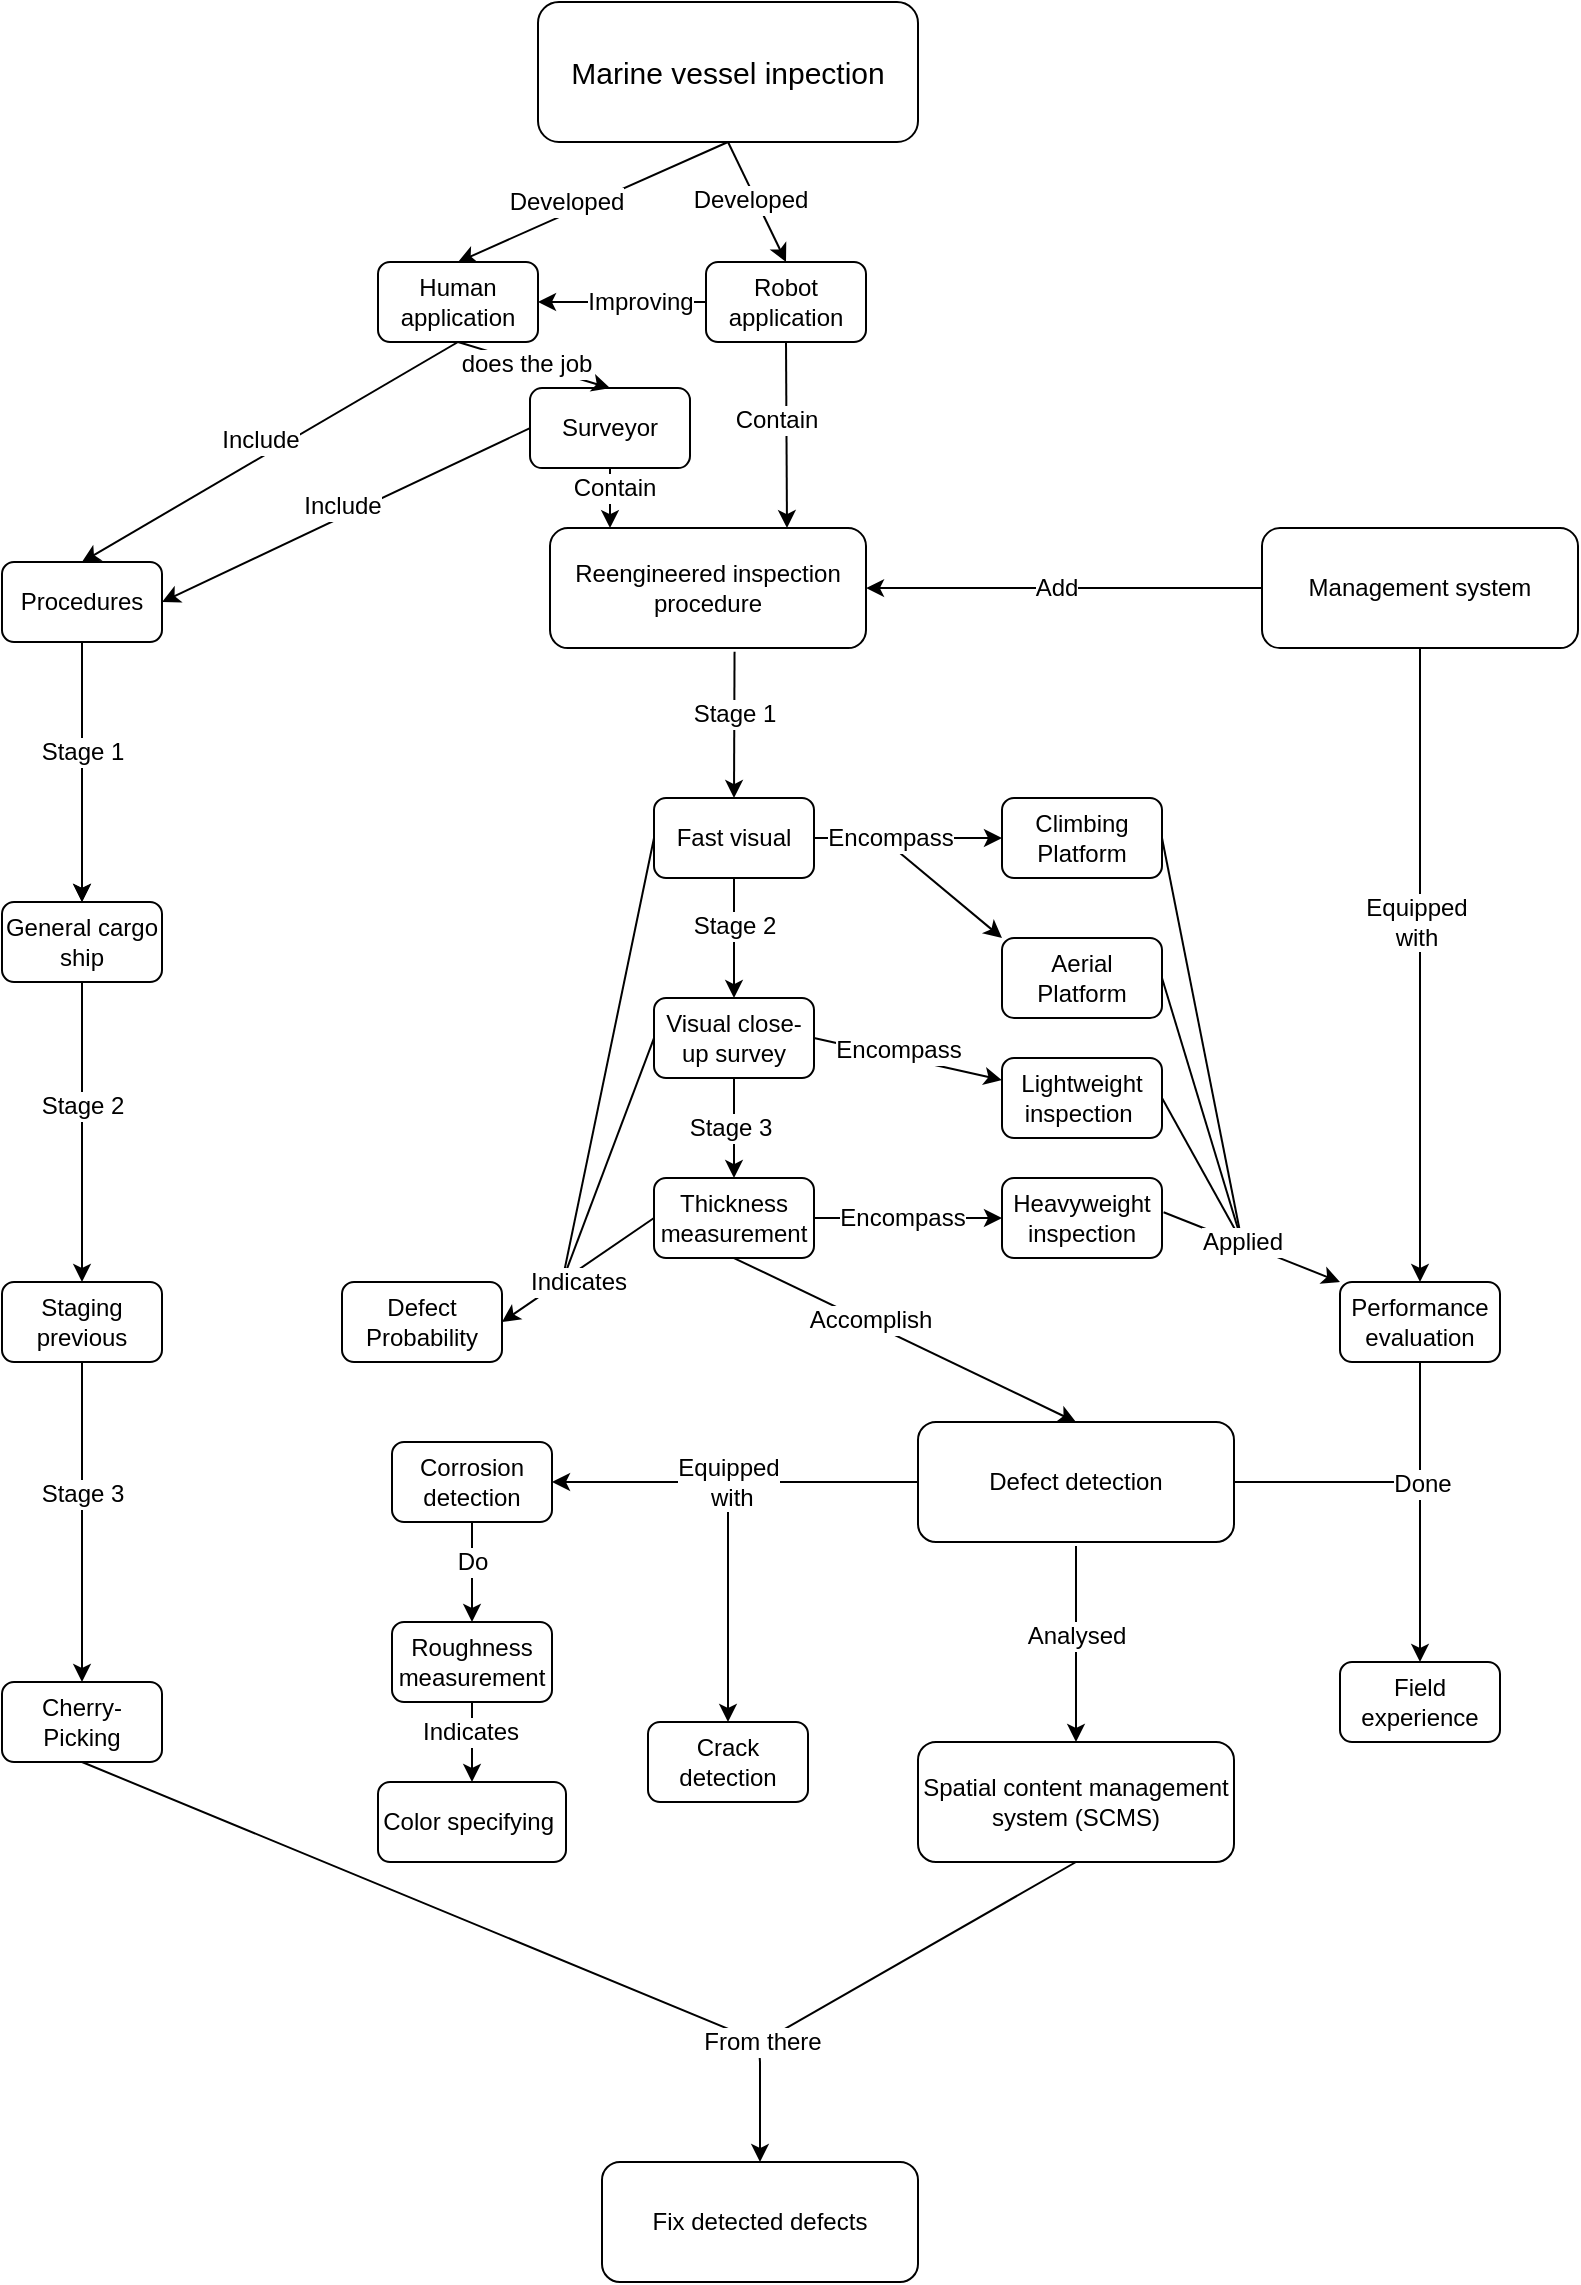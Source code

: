 <mxfile version="12.9.4" type="device"><diagram id="qRIM2zKwGqz1v9ZMlYBq" name="Page-1"><mxGraphModel dx="1178" dy="618" grid="1" gridSize="10" guides="1" tooltips="1" connect="1" arrows="1" fold="1" page="1" pageScale="1" pageWidth="827" pageHeight="1169" math="0" shadow="0"><root><mxCell id="0"/><mxCell id="1" parent="0"/><mxCell id="XjPAc7QNafEsfGHRPOn9-3" value="&lt;font style=&quot;font-size: 15px&quot;&gt;Marine vessel inpection&lt;/font&gt;" style="rounded=1;whiteSpace=wrap;html=1;" parent="1" vertex="1"><mxGeometry x="288" y="20" width="190" height="70" as="geometry"/></mxCell><mxCell id="XjPAc7QNafEsfGHRPOn9-4" value="Human application" style="rounded=1;whiteSpace=wrap;html=1;" parent="1" vertex="1"><mxGeometry x="208" y="150" width="80" height="40" as="geometry"/></mxCell><mxCell id="XjPAc7QNafEsfGHRPOn9-28" style="edgeStyle=orthogonalEdgeStyle;rounded=0;orthogonalLoop=1;jettySize=auto;html=1;" parent="1" source="XjPAc7QNafEsfGHRPOn9-5" target="XjPAc7QNafEsfGHRPOn9-4" edge="1"><mxGeometry relative="1" as="geometry"/></mxCell><mxCell id="XjPAc7QNafEsfGHRPOn9-33" value="Improving" style="text;html=1;align=center;verticalAlign=middle;resizable=0;points=[];labelBackgroundColor=#ffffff;" parent="XjPAc7QNafEsfGHRPOn9-28" vertex="1" connectable="0"><mxGeometry x="0.257" y="4" relative="1" as="geometry"><mxPoint x="20" y="-4" as="offset"/></mxGeometry></mxCell><mxCell id="XjPAc7QNafEsfGHRPOn9-5" value="Robot application" style="rounded=1;whiteSpace=wrap;html=1;" parent="1" vertex="1"><mxGeometry x="372" y="150" width="80" height="40" as="geometry"/></mxCell><mxCell id="XjPAc7QNafEsfGHRPOn9-6" value="Reengineered inspection procedure" style="rounded=1;whiteSpace=wrap;html=1;" parent="1" vertex="1"><mxGeometry x="294" y="283.06" width="158" height="60" as="geometry"/></mxCell><mxCell id="XjPAc7QNafEsfGHRPOn9-8" value="Fast visual" style="rounded=1;whiteSpace=wrap;html=1;" parent="1" vertex="1"><mxGeometry x="346" y="418.02" width="80" height="40" as="geometry"/></mxCell><mxCell id="XjPAc7QNafEsfGHRPOn9-15" value="Visual close-up survey" style="rounded=1;whiteSpace=wrap;html=1;" parent="1" vertex="1"><mxGeometry x="346" y="518.02" width="80" height="40" as="geometry"/></mxCell><mxCell id="XjPAc7QNafEsfGHRPOn9-16" value="Thickness measurement" style="rounded=1;whiteSpace=wrap;html=1;" parent="1" vertex="1"><mxGeometry x="346" y="608.02" width="80" height="40" as="geometry"/></mxCell><mxCell id="XjPAc7QNafEsfGHRPOn9-18" value="Staging previous" style="rounded=1;whiteSpace=wrap;html=1;" parent="1" vertex="1"><mxGeometry x="20" y="660" width="80" height="40" as="geometry"/></mxCell><mxCell id="XjPAc7QNafEsfGHRPOn9-20" value="Cherry-Picking" style="rounded=1;whiteSpace=wrap;html=1;" parent="1" vertex="1"><mxGeometry x="20" y="860" width="80" height="40" as="geometry"/></mxCell><mxCell id="XjPAc7QNafEsfGHRPOn9-21" value="Aerial Platform" style="rounded=1;whiteSpace=wrap;html=1;" parent="1" vertex="1"><mxGeometry x="520" y="488.02" width="80" height="40" as="geometry"/></mxCell><mxCell id="XjPAc7QNafEsfGHRPOn9-22" value="Climbing Platform" style="rounded=1;whiteSpace=wrap;html=1;" parent="1" vertex="1"><mxGeometry x="520" y="418.02" width="80" height="40" as="geometry"/></mxCell><mxCell id="XjPAc7QNafEsfGHRPOn9-26" value="" style="endArrow=classic;html=1;exitX=0.5;exitY=1;exitDx=0;exitDy=0;entryX=0.5;entryY=0;entryDx=0;entryDy=0;" parent="1" source="XjPAc7QNafEsfGHRPOn9-3" target="XjPAc7QNafEsfGHRPOn9-4" edge="1"><mxGeometry width="50" height="50" relative="1" as="geometry"><mxPoint x="348" y="140" as="sourcePoint"/><mxPoint x="328" y="190" as="targetPoint"/></mxGeometry></mxCell><mxCell id="XjPAc7QNafEsfGHRPOn9-29" value="&lt;span style=&quot;color: rgba(0 , 0 , 0 , 0) ; font-family: monospace ; font-size: 0px ; background-color: rgb(248 , 249 , 250)&quot;&gt;%3CmxGraphModel%3E%3Croot%3E%3CmxCell%20id%3D%220%22%2F%3E%3CmxCell%20id%3D%221%22%20parent%3D%220%22%2F%3E%3CmxCell%20id%3D%222%22%20value%3D%22%22%20style%3D%22endArrow%3Dclassic%3Bhtml%3D1%3BexitX%3D0.5%3BexitY%3D1%3BexitDx%3D0%3BexitDy%3D0%3BentryX%3D0.5%3BentryY%3D0%3BentryDx%3D0%3BentryDy%3D0%3B%22%20edge%3D%221%22%20parent%3D%221%22%3E%3CmxGeometry%20width%3D%2250%22%20height%3D%2250%22%20relative%3D%221%22%20as%3D%22geometry%22%3E%3CmxPoint%20x%3D%22395%22%20y%3D%2290%22%20as%3D%22sourcePoint%22%2F%3E%3CmxPoint%20x%3D%22310%22%20y%3D%22190%22%20as%3D%22targetPoint%22%2F%3E%3C%2FmxGeometry%3E%3C%2FmxCell%3E%3C%2Froot%3E%3C%2FmxGraphModel%3E&lt;/span&gt;&lt;span style=&quot;color: rgba(0 , 0 , 0 , 0) ; font-family: monospace ; font-size: 0px ; background-color: rgb(248 , 249 , 250)&quot;&gt;%3CmxGraphModel%3E%3Croot%3E%3CmxCell%20id%3D%220%22%2F%3E%3CmxCell%20id%3D%221%22%20parent%3D%220%22%2F%3E%3CmxCell%20id%3D%222%22%20value%3D%22%22%20style%3D%22endArrow%3Dclassic%3Bhtml%3D1%3BexitX%3D0.5%3BexitY%3D1%3BexitDx%3D0%3BexitDy%3D0%3BentryX%3D0.5%3BentryY%3D0%3BentryDx%3D0%3BentryDy%3D0%3B%22%20edge%3D%221%22%20parent%3D%221%22%3E%3CmxGeometry%20width%3D%2250%22%20height%3D%2250%22%20relative%3D%221%22%20as%3D%22geometry%22%3E%3CmxPoint%20x%3D%22395%22%20y%3D%2290%22%20as%3D%22sourcePoint%22%2F%3E%3CmxPoint%20x%3D%22310%22%20y%3D%22190%22%20as%3D%22targetPoint%22%2F%3E%3C%2FmxGeometry%3E%3C%2FmxCell%3E%3C%2Froot%3E%3C%2FmxGraphModel%3EDevelo&lt;/span&gt;" style="text;html=1;align=center;verticalAlign=middle;resizable=0;points=[];labelBackgroundColor=#ffffff;" parent="XjPAc7QNafEsfGHRPOn9-26" vertex="1" connectable="0"><mxGeometry x="-0.176" y="1" relative="1" as="geometry"><mxPoint as="offset"/></mxGeometry></mxCell><mxCell id="XjPAc7QNafEsfGHRPOn9-30" value="Developed" style="text;html=1;align=center;verticalAlign=middle;resizable=0;points=[];labelBackgroundColor=#ffffff;" parent="XjPAc7QNafEsfGHRPOn9-26" vertex="1" connectable="0"><mxGeometry x="-0.262" y="1" relative="1" as="geometry"><mxPoint x="-31.84" y="6.77" as="offset"/></mxGeometry></mxCell><mxCell id="XjPAc7QNafEsfGHRPOn9-27" value="" style="endArrow=classic;html=1;exitX=0.5;exitY=1;exitDx=0;exitDy=0;entryX=0.5;entryY=0;entryDx=0;entryDy=0;" parent="1" source="XjPAc7QNafEsfGHRPOn9-3" target="XjPAc7QNafEsfGHRPOn9-5" edge="1"><mxGeometry width="50" height="50" relative="1" as="geometry"><mxPoint x="443" y="120" as="sourcePoint"/><mxPoint x="468" y="210" as="targetPoint"/></mxGeometry></mxCell><mxCell id="XjPAc7QNafEsfGHRPOn9-31" value="Developed" style="text;html=1;align=center;verticalAlign=middle;resizable=0;points=[];labelBackgroundColor=#ffffff;" parent="XjPAc7QNafEsfGHRPOn9-27" vertex="1" connectable="0"><mxGeometry x="-0.234" y="2" relative="1" as="geometry"><mxPoint x="-2" y="7.0" as="offset"/></mxGeometry></mxCell><mxCell id="XjPAc7QNafEsfGHRPOn9-34" value="" style="endArrow=classic;html=1;exitX=0.5;exitY=1;exitDx=0;exitDy=0;" parent="1" source="XjPAc7QNafEsfGHRPOn9-51" edge="1"><mxGeometry width="50" height="50" relative="1" as="geometry"><mxPoint x="328" y="253.06" as="sourcePoint"/><mxPoint x="324" y="283.06" as="targetPoint"/></mxGeometry></mxCell><mxCell id="XjPAc7QNafEsfGHRPOn9-45" value="Contain" style="text;html=1;align=center;verticalAlign=middle;resizable=0;points=[];labelBackgroundColor=#ffffff;" parent="XjPAc7QNafEsfGHRPOn9-34" vertex="1" connectable="0"><mxGeometry x="-0.285" y="1" relative="1" as="geometry"><mxPoint x="0.44" y="-0.87" as="offset"/></mxGeometry></mxCell><mxCell id="XjPAc7QNafEsfGHRPOn9-36" value="" style="endArrow=classic;html=1;exitX=0.5;exitY=1;exitDx=0;exitDy=0;entryX=0.75;entryY=0;entryDx=0;entryDy=0;" parent="1" source="XjPAc7QNafEsfGHRPOn9-5" target="XjPAc7QNafEsfGHRPOn9-6" edge="1"><mxGeometry width="50" height="50" relative="1" as="geometry"><mxPoint x="530.5" y="173.06" as="sourcePoint"/><mxPoint x="400" y="293.06" as="targetPoint"/></mxGeometry></mxCell><mxCell id="XjPAc7QNafEsfGHRPOn9-37" value="&lt;span style=&quot;color: rgba(0 , 0 , 0 , 0) ; font-family: monospace ; font-size: 0px ; background-color: rgb(248 , 249 , 250)&quot;&gt;%3CmxGraphModel%3E%3Croot%3E%3CmxCell%20id%3D%220%22%2F%3E%3CmxCell%20id%3D%221%22%20parent%3D%220%22%2F%3E%3CmxCell%20id%3D%222%22%20value%3D%22%22%20style%3D%22endArrow%3Dclassic%3Bhtml%3D1%3BexitX%3D0.5%3BexitY%3D1%3BexitDx%3D0%3BexitDy%3D0%3BentryX%3D0.5%3BentryY%3D0%3BentryDx%3D0%3BentryDy%3D0%3B%22%20edge%3D%221%22%20parent%3D%221%22%3E%3CmxGeometry%20width%3D%2250%22%20height%3D%2250%22%20relative%3D%221%22%20as%3D%22geometry%22%3E%3CmxPoint%20x%3D%22395%22%20y%3D%2290%22%20as%3D%22sourcePoint%22%2F%3E%3CmxPoint%20x%3D%22310%22%20y%3D%22190%22%20as%3D%22targetPoint%22%2F%3E%3C%2FmxGeometry%3E%3C%2FmxCell%3E%3C%2Froot%3E%3C%2FmxGraphModel%3E&lt;/span&gt;&lt;span style=&quot;color: rgba(0 , 0 , 0 , 0) ; font-family: monospace ; font-size: 0px ; background-color: rgb(248 , 249 , 250)&quot;&gt;%3CmxGraphModel%3E%3Croot%3E%3CmxCell%20id%3D%220%22%2F%3E%3CmxCell%20id%3D%221%22%20parent%3D%220%22%2F%3E%3CmxCell%20id%3D%222%22%20value%3D%22%22%20style%3D%22endArrow%3Dclassic%3Bhtml%3D1%3BexitX%3D0.5%3BexitY%3D1%3BexitDx%3D0%3BexitDy%3D0%3BentryX%3D0.5%3BentryY%3D0%3BentryDx%3D0%3BentryDy%3D0%3B%22%20edge%3D%221%22%20parent%3D%221%22%3E%3CmxGeometry%20width%3D%2250%22%20height%3D%2250%22%20relative%3D%221%22%20as%3D%22geometry%22%3E%3CmxPoint%20x%3D%22395%22%20y%3D%2290%22%20as%3D%22sourcePoint%22%2F%3E%3CmxPoint%20x%3D%22310%22%20y%3D%22190%22%20as%3D%22targetPoint%22%2F%3E%3C%2FmxGeometry%3E%3C%2FmxCell%3E%3C%2Froot%3E%3C%2FmxGraphModel%3EDevelo&lt;/span&gt;" style="text;html=1;align=center;verticalAlign=middle;resizable=0;points=[];labelBackgroundColor=#ffffff;" parent="XjPAc7QNafEsfGHRPOn9-36" vertex="1" connectable="0"><mxGeometry x="-0.176" y="1" relative="1" as="geometry"><mxPoint as="offset"/></mxGeometry></mxCell><mxCell id="XjPAc7QNafEsfGHRPOn9-46" value="Contain" style="text;html=1;align=center;verticalAlign=middle;resizable=0;points=[];labelBackgroundColor=#ffffff;" parent="XjPAc7QNafEsfGHRPOn9-36" vertex="1" connectable="0"><mxGeometry x="-0.293" relative="1" as="geometry"><mxPoint x="-5.06" y="5.26" as="offset"/></mxGeometry></mxCell><mxCell id="XjPAc7QNafEsfGHRPOn9-47" value="Procedures" style="rounded=1;whiteSpace=wrap;html=1;" parent="1" vertex="1"><mxGeometry x="20" y="300" width="80" height="40" as="geometry"/></mxCell><mxCell id="XjPAc7QNafEsfGHRPOn9-48" value="" style="endArrow=classic;html=1;exitX=0.5;exitY=1;exitDx=0;exitDy=0;entryX=0.5;entryY=0;entryDx=0;entryDy=0;" parent="1" source="XjPAc7QNafEsfGHRPOn9-4" target="XjPAc7QNafEsfGHRPOn9-47" edge="1"><mxGeometry width="50" height="50" relative="1" as="geometry"><mxPoint x="370.5" y="208.02" as="sourcePoint"/><mxPoint x="278" y="278.02" as="targetPoint"/></mxGeometry></mxCell><mxCell id="XjPAc7QNafEsfGHRPOn9-49" value="&lt;span style=&quot;color: rgba(0 , 0 , 0 , 0) ; font-family: monospace ; font-size: 0px ; background-color: rgb(248 , 249 , 250)&quot;&gt;%3CmxGraphModel%3E%3Croot%3E%3CmxCell%20id%3D%220%22%2F%3E%3CmxCell%20id%3D%221%22%20parent%3D%220%22%2F%3E%3CmxCell%20id%3D%222%22%20value%3D%22%22%20style%3D%22endArrow%3Dclassic%3Bhtml%3D1%3BexitX%3D0.5%3BexitY%3D1%3BexitDx%3D0%3BexitDy%3D0%3BentryX%3D0.5%3BentryY%3D0%3BentryDx%3D0%3BentryDy%3D0%3B%22%20edge%3D%221%22%20parent%3D%221%22%3E%3CmxGeometry%20width%3D%2250%22%20height%3D%2250%22%20relative%3D%221%22%20as%3D%22geometry%22%3E%3CmxPoint%20x%3D%22395%22%20y%3D%2290%22%20as%3D%22sourcePoint%22%2F%3E%3CmxPoint%20x%3D%22310%22%20y%3D%22190%22%20as%3D%22targetPoint%22%2F%3E%3C%2FmxGeometry%3E%3C%2FmxCell%3E%3C%2Froot%3E%3C%2FmxGraphModel%3E&lt;/span&gt;&lt;span style=&quot;color: rgba(0 , 0 , 0 , 0) ; font-family: monospace ; font-size: 0px ; background-color: rgb(248 , 249 , 250)&quot;&gt;%3CmxGraphModel%3E%3Croot%3E%3CmxCell%20id%3D%220%22%2F%3E%3CmxCell%20id%3D%221%22%20parent%3D%220%22%2F%3E%3CmxCell%20id%3D%222%22%20value%3D%22%22%20style%3D%22endArrow%3Dclassic%3Bhtml%3D1%3BexitX%3D0.5%3BexitY%3D1%3BexitDx%3D0%3BexitDy%3D0%3BentryX%3D0.5%3BentryY%3D0%3BentryDx%3D0%3BentryDy%3D0%3B%22%20edge%3D%221%22%20parent%3D%221%22%3E%3CmxGeometry%20width%3D%2250%22%20height%3D%2250%22%20relative%3D%221%22%20as%3D%22geometry%22%3E%3CmxPoint%20x%3D%22395%22%20y%3D%2290%22%20as%3D%22sourcePoint%22%2F%3E%3CmxPoint%20x%3D%22310%22%20y%3D%22190%22%20as%3D%22targetPoint%22%2F%3E%3C%2FmxGeometry%3E%3C%2FmxCell%3E%3C%2Froot%3E%3C%2FmxGraphModel%3EDevelo&lt;/span&gt;" style="text;html=1;align=center;verticalAlign=middle;resizable=0;points=[];labelBackgroundColor=#ffffff;" parent="XjPAc7QNafEsfGHRPOn9-48" vertex="1" connectable="0"><mxGeometry x="-0.176" y="1" relative="1" as="geometry"><mxPoint as="offset"/></mxGeometry></mxCell><mxCell id="XjPAc7QNafEsfGHRPOn9-50" value="Include" style="text;html=1;align=center;verticalAlign=middle;resizable=0;points=[];labelBackgroundColor=#ffffff;" parent="XjPAc7QNafEsfGHRPOn9-48" vertex="1" connectable="0"><mxGeometry x="-0.293" relative="1" as="geometry"><mxPoint x="-32.32" y="9.56" as="offset"/></mxGeometry></mxCell><mxCell id="XjPAc7QNafEsfGHRPOn9-51" value="Surveyor" style="rounded=1;whiteSpace=wrap;html=1;" parent="1" vertex="1"><mxGeometry x="284" y="213.06" width="80" height="40" as="geometry"/></mxCell><mxCell id="XjPAc7QNafEsfGHRPOn9-54" value="" style="endArrow=classic;html=1;exitX=0.5;exitY=1;exitDx=0;exitDy=0;entryX=0.5;entryY=0;entryDx=0;entryDy=0;" parent="1" source="XjPAc7QNafEsfGHRPOn9-4" target="XjPAc7QNafEsfGHRPOn9-51" edge="1"><mxGeometry width="50" height="50" relative="1" as="geometry"><mxPoint x="258" y="183.06" as="sourcePoint"/><mxPoint x="188" y="233.06" as="targetPoint"/></mxGeometry></mxCell><mxCell id="XjPAc7QNafEsfGHRPOn9-55" value="&lt;span style=&quot;color: rgba(0 , 0 , 0 , 0) ; font-family: monospace ; font-size: 0px ; background-color: rgb(248 , 249 , 250)&quot;&gt;%3CmxGraphModel%3E%3Croot%3E%3CmxCell%20id%3D%220%22%2F%3E%3CmxCell%20id%3D%221%22%20parent%3D%220%22%2F%3E%3CmxCell%20id%3D%222%22%20value%3D%22%22%20style%3D%22endArrow%3Dclassic%3Bhtml%3D1%3BexitX%3D0.5%3BexitY%3D1%3BexitDx%3D0%3BexitDy%3D0%3BentryX%3D0.5%3BentryY%3D0%3BentryDx%3D0%3BentryDy%3D0%3B%22%20edge%3D%221%22%20parent%3D%221%22%3E%3CmxGeometry%20width%3D%2250%22%20height%3D%2250%22%20relative%3D%221%22%20as%3D%22geometry%22%3E%3CmxPoint%20x%3D%22395%22%20y%3D%2290%22%20as%3D%22sourcePoint%22%2F%3E%3CmxPoint%20x%3D%22310%22%20y%3D%22190%22%20as%3D%22targetPoint%22%2F%3E%3C%2FmxGeometry%3E%3C%2FmxCell%3E%3C%2Froot%3E%3C%2FmxGraphModel%3E&lt;/span&gt;&lt;span style=&quot;color: rgba(0 , 0 , 0 , 0) ; font-family: monospace ; font-size: 0px ; background-color: rgb(248 , 249 , 250)&quot;&gt;%3CmxGraphModel%3E%3Croot%3E%3CmxCell%20id%3D%220%22%2F%3E%3CmxCell%20id%3D%221%22%20parent%3D%220%22%2F%3E%3CmxCell%20id%3D%222%22%20value%3D%22%22%20style%3D%22endArrow%3Dclassic%3Bhtml%3D1%3BexitX%3D0.5%3BexitY%3D1%3BexitDx%3D0%3BexitDy%3D0%3BentryX%3D0.5%3BentryY%3D0%3BentryDx%3D0%3BentryDy%3D0%3B%22%20edge%3D%221%22%20parent%3D%221%22%3E%3CmxGeometry%20width%3D%2250%22%20height%3D%2250%22%20relative%3D%221%22%20as%3D%22geometry%22%3E%3CmxPoint%20x%3D%22395%22%20y%3D%2290%22%20as%3D%22sourcePoint%22%2F%3E%3CmxPoint%20x%3D%22310%22%20y%3D%22190%22%20as%3D%22targetPoint%22%2F%3E%3C%2FmxGeometry%3E%3C%2FmxCell%3E%3C%2Froot%3E%3C%2FmxGraphModel%3EDevelo&lt;/span&gt;" style="text;html=1;align=center;verticalAlign=middle;resizable=0;points=[];labelBackgroundColor=#ffffff;" parent="XjPAc7QNafEsfGHRPOn9-54" vertex="1" connectable="0"><mxGeometry x="-0.176" y="1" relative="1" as="geometry"><mxPoint as="offset"/></mxGeometry></mxCell><mxCell id="XjPAc7QNafEsfGHRPOn9-56" value="does the job" style="text;html=1;align=center;verticalAlign=middle;resizable=0;points=[];labelBackgroundColor=#ffffff;" parent="XjPAc7QNafEsfGHRPOn9-54" vertex="1" connectable="0"><mxGeometry x="-0.293" relative="1" as="geometry"><mxPoint x="7.01" y="2.32" as="offset"/></mxGeometry></mxCell><mxCell id="XjPAc7QNafEsfGHRPOn9-57" value="" style="endArrow=classic;html=1;exitX=0.5;exitY=1;exitDx=0;exitDy=0;entryX=0.5;entryY=0;entryDx=0;entryDy=0;" parent="1" source="XjPAc7QNafEsfGHRPOn9-47" target="XjPAc7QNafEsfGHRPOn9-17" edge="1"><mxGeometry width="50" height="50" relative="1" as="geometry"><mxPoint x="-63" y="330" as="sourcePoint"/><mxPoint x="-13" y="280" as="targetPoint"/></mxGeometry></mxCell><mxCell id="XjPAc7QNafEsfGHRPOn9-61" value="Stage 1" style="text;html=1;align=center;verticalAlign=middle;resizable=0;points=[];labelBackgroundColor=#ffffff;" parent="XjPAc7QNafEsfGHRPOn9-57" vertex="1" connectable="0"><mxGeometry x="-0.242" y="4" relative="1" as="geometry"><mxPoint x="-4" y="5" as="offset"/></mxGeometry></mxCell><mxCell id="XjPAc7QNafEsfGHRPOn9-60" value="" style="endArrow=classic;html=1;exitX=0;exitY=0.5;exitDx=0;exitDy=0;entryX=1;entryY=0.5;entryDx=0;entryDy=0;" parent="1" source="XjPAc7QNafEsfGHRPOn9-51" target="XjPAc7QNafEsfGHRPOn9-47" edge="1"><mxGeometry width="50" height="50" relative="1" as="geometry"><mxPoint x="552" y="318.02" as="sourcePoint"/><mxPoint x="602" y="268.02" as="targetPoint"/></mxGeometry></mxCell><mxCell id="XjPAc7QNafEsfGHRPOn9-75" value="Include" style="text;html=1;align=center;verticalAlign=middle;resizable=0;points=[];labelBackgroundColor=#ffffff;" parent="XjPAc7QNafEsfGHRPOn9-60" vertex="1" connectable="0"><mxGeometry x="-0.077" y="-2" relative="1" as="geometry"><mxPoint x="-8.69" as="offset"/></mxGeometry></mxCell><mxCell id="XjPAc7QNafEsfGHRPOn9-67" value="" style="endArrow=classic;html=1;entryX=0.5;entryY=0;entryDx=0;entryDy=0;exitX=0.5;exitY=1;exitDx=0;exitDy=0;" parent="1" source="XjPAc7QNafEsfGHRPOn9-8" target="XjPAc7QNafEsfGHRPOn9-15" edge="1"><mxGeometry width="50" height="50" relative="1" as="geometry"><mxPoint x="610" y="698.02" as="sourcePoint"/><mxPoint x="687" y="708.02" as="targetPoint"/></mxGeometry></mxCell><mxCell id="XjPAc7QNafEsfGHRPOn9-77" value="Stage 2" style="text;html=1;align=center;verticalAlign=middle;resizable=0;points=[];labelBackgroundColor=#ffffff;" parent="XjPAc7QNafEsfGHRPOn9-67" vertex="1" connectable="0"><mxGeometry x="-0.454" relative="1" as="geometry"><mxPoint y="7" as="offset"/></mxGeometry></mxCell><mxCell id="XjPAc7QNafEsfGHRPOn9-68" value="" style="endArrow=classic;html=1;entryX=0.5;entryY=0;entryDx=0;entryDy=0;exitX=0.584;exitY=1.03;exitDx=0;exitDy=0;exitPerimeter=0;" parent="1" source="XjPAc7QNafEsfGHRPOn9-6" target="XjPAc7QNafEsfGHRPOn9-8" edge="1"><mxGeometry width="50" height="50" relative="1" as="geometry"><mxPoint x="326" y="368.02" as="sourcePoint"/><mxPoint x="241" y="408.02" as="targetPoint"/></mxGeometry></mxCell><mxCell id="XjPAc7QNafEsfGHRPOn9-76" value="Stage 1" style="text;html=1;align=center;verticalAlign=middle;resizable=0;points=[];labelBackgroundColor=#ffffff;" parent="XjPAc7QNafEsfGHRPOn9-68" vertex="1" connectable="0"><mxGeometry x="-0.202" y="2" relative="1" as="geometry"><mxPoint x="-2.8" y="2.11" as="offset"/></mxGeometry></mxCell><mxCell id="XjPAc7QNafEsfGHRPOn9-69" value="" style="endArrow=classic;html=1;entryX=0.5;entryY=0;entryDx=0;entryDy=0;exitX=0.5;exitY=1;exitDx=0;exitDy=0;" parent="1" source="XjPAc7QNafEsfGHRPOn9-15" target="XjPAc7QNafEsfGHRPOn9-16" edge="1"><mxGeometry width="50" height="50" relative="1" as="geometry"><mxPoint x="610" y="698.02" as="sourcePoint"/><mxPoint x="687" y="708.02" as="targetPoint"/></mxGeometry></mxCell><mxCell id="XjPAc7QNafEsfGHRPOn9-78" value="Stage 3" style="text;html=1;align=center;verticalAlign=middle;resizable=0;points=[];labelBackgroundColor=#ffffff;" parent="XjPAc7QNafEsfGHRPOn9-69" vertex="1" connectable="0"><mxGeometry x="0.207" y="-1" relative="1" as="geometry"><mxPoint x="-1.0" y="-5" as="offset"/></mxGeometry></mxCell><mxCell id="XjPAc7QNafEsfGHRPOn9-70" value="" style="endArrow=classic;html=1;exitX=0.5;exitY=1;exitDx=0;exitDy=0;entryX=0.5;entryY=0;entryDx=0;entryDy=0;" parent="1" source="XjPAc7QNafEsfGHRPOn9-17" target="XjPAc7QNafEsfGHRPOn9-18" edge="1"><mxGeometry width="50" height="50" relative="1" as="geometry"><mxPoint x="60" y="458.02" as="sourcePoint"/><mxPoint x="60" y="508.02" as="targetPoint"/></mxGeometry></mxCell><mxCell id="XjPAc7QNafEsfGHRPOn9-71" value="Stage 2" style="text;html=1;align=center;verticalAlign=middle;resizable=0;points=[];labelBackgroundColor=#ffffff;" parent="XjPAc7QNafEsfGHRPOn9-70" vertex="1" connectable="0"><mxGeometry x="-0.242" y="4" relative="1" as="geometry"><mxPoint x="-4" y="5" as="offset"/></mxGeometry></mxCell><mxCell id="XjPAc7QNafEsfGHRPOn9-72" value="" style="endArrow=classic;html=1;exitX=0.5;exitY=1;exitDx=0;exitDy=0;entryX=0.5;entryY=0;entryDx=0;entryDy=0;" parent="1" source="XjPAc7QNafEsfGHRPOn9-18" target="XjPAc7QNafEsfGHRPOn9-20" edge="1"><mxGeometry width="50" height="50" relative="1" as="geometry"><mxPoint x="59.84" y="643.02" as="sourcePoint"/><mxPoint x="59.84" y="693.02" as="targetPoint"/></mxGeometry></mxCell><mxCell id="XjPAc7QNafEsfGHRPOn9-73" value="Stage 3" style="text;html=1;align=center;verticalAlign=middle;resizable=0;points=[];labelBackgroundColor=#ffffff;" parent="XjPAc7QNafEsfGHRPOn9-72" vertex="1" connectable="0"><mxGeometry x="-0.242" y="4" relative="1" as="geometry"><mxPoint x="-4" y="5" as="offset"/></mxGeometry></mxCell><mxCell id="XjPAc7QNafEsfGHRPOn9-79" value="" style="endArrow=classic;html=1;exitX=1;exitY=0.5;exitDx=0;exitDy=0;entryX=0;entryY=0.5;entryDx=0;entryDy=0;" parent="1" source="XjPAc7QNafEsfGHRPOn9-8" target="XjPAc7QNafEsfGHRPOn9-22" edge="1"><mxGeometry width="50" height="50" relative="1" as="geometry"><mxPoint x="572" y="493.02" as="sourcePoint"/><mxPoint x="622" y="443.02" as="targetPoint"/></mxGeometry></mxCell><mxCell id="XjPAc7QNafEsfGHRPOn9-80" value="" style="endArrow=classic;html=1;entryX=0;entryY=0;entryDx=0;entryDy=0;" parent="1" target="XjPAc7QNafEsfGHRPOn9-21" edge="1"><mxGeometry width="50" height="50" relative="1" as="geometry"><mxPoint x="460" y="438" as="sourcePoint"/><mxPoint x="382" y="563.02" as="targetPoint"/></mxGeometry></mxCell><mxCell id="XjPAc7QNafEsfGHRPOn9-90" value="Encompass" style="text;html=1;align=center;verticalAlign=middle;resizable=0;points=[];labelBackgroundColor=#ffffff;" parent="XjPAc7QNafEsfGHRPOn9-80" vertex="1" connectable="0"><mxGeometry x="-0.385" y="1" relative="1" as="geometry"><mxPoint x="-15.09" y="-14.58" as="offset"/></mxGeometry></mxCell><mxCell id="XjPAc7QNafEsfGHRPOn9-86" value="Lightweight&lt;br&gt;inspection&amp;nbsp;" style="rounded=1;whiteSpace=wrap;html=1;" parent="1" vertex="1"><mxGeometry x="520" y="548.02" width="80" height="40" as="geometry"/></mxCell><mxCell id="XjPAc7QNafEsfGHRPOn9-87" value="Heavyweight inspection" style="rounded=1;whiteSpace=wrap;html=1;" parent="1" vertex="1"><mxGeometry x="520" y="608.02" width="80" height="40" as="geometry"/></mxCell><mxCell id="XjPAc7QNafEsfGHRPOn9-88" value="" style="endArrow=classic;html=1;exitX=1;exitY=0.5;exitDx=0;exitDy=0;" parent="1" source="XjPAc7QNafEsfGHRPOn9-15" target="XjPAc7QNafEsfGHRPOn9-86" edge="1"><mxGeometry width="50" height="50" relative="1" as="geometry"><mxPoint x="726" y="828.02" as="sourcePoint"/><mxPoint x="776" y="778.02" as="targetPoint"/></mxGeometry></mxCell><mxCell id="XjPAc7QNafEsfGHRPOn9-92" value="Encompass" style="text;html=1;align=center;verticalAlign=middle;resizable=0;points=[];labelBackgroundColor=#ffffff;" parent="XjPAc7QNafEsfGHRPOn9-88" vertex="1" connectable="0"><mxGeometry x="-0.456" y="1" relative="1" as="geometry"><mxPoint x="15.86" y="1" as="offset"/></mxGeometry></mxCell><mxCell id="XjPAc7QNafEsfGHRPOn9-89" value="" style="endArrow=classic;html=1;entryX=0;entryY=0.5;entryDx=0;entryDy=0;exitX=1;exitY=0.5;exitDx=0;exitDy=0;" parent="1" source="XjPAc7QNafEsfGHRPOn9-16" target="XjPAc7QNafEsfGHRPOn9-87" edge="1"><mxGeometry width="50" height="50" relative="1" as="geometry"><mxPoint x="723" y="828.02" as="sourcePoint"/><mxPoint x="773" y="778.02" as="targetPoint"/></mxGeometry></mxCell><mxCell id="XjPAc7QNafEsfGHRPOn9-93" value="Encompass" style="text;html=1;align=center;verticalAlign=middle;resizable=0;points=[];labelBackgroundColor=#ffffff;" parent="XjPAc7QNafEsfGHRPOn9-89" vertex="1" connectable="0"><mxGeometry x="-0.168" y="-1" relative="1" as="geometry"><mxPoint x="5" y="-1" as="offset"/></mxGeometry></mxCell><mxCell id="XjPAc7QNafEsfGHRPOn9-94" value="Corrosion detection" style="rounded=1;whiteSpace=wrap;html=1;" parent="1" vertex="1"><mxGeometry x="215" y="740" width="80" height="40" as="geometry"/></mxCell><mxCell id="XjPAc7QNafEsfGHRPOn9-96" value="Crack detection" style="rounded=1;whiteSpace=wrap;html=1;" parent="1" vertex="1"><mxGeometry x="343" y="880" width="80" height="40" as="geometry"/></mxCell><mxCell id="XjPAc7QNafEsfGHRPOn9-98" value="" style="endArrow=classic;html=1;exitX=0.5;exitY=1;exitDx=0;exitDy=0;entryX=0.5;entryY=0;entryDx=0;entryDy=0;" parent="1" source="XjPAc7QNafEsfGHRPOn9-16" target="XjPAc7QNafEsfGHRPOn9-168" edge="1"><mxGeometry width="50" height="50" relative="1" as="geometry"><mxPoint x="610" y="889.02" as="sourcePoint"/><mxPoint x="500" y="730" as="targetPoint"/></mxGeometry></mxCell><mxCell id="XjPAc7QNafEsfGHRPOn9-103" value="Accomplish" style="text;html=1;align=center;verticalAlign=middle;resizable=0;points=[];labelBackgroundColor=#ffffff;" parent="XjPAc7QNafEsfGHRPOn9-98" vertex="1" connectable="0"><mxGeometry x="-0.424" y="-2" relative="1" as="geometry"><mxPoint x="19.86" y="5.09" as="offset"/></mxGeometry></mxCell><mxCell id="XjPAc7QNafEsfGHRPOn9-105" value="Roughness measurement" style="rounded=1;whiteSpace=wrap;html=1;" parent="1" vertex="1"><mxGeometry x="215" y="830" width="80" height="40" as="geometry"/></mxCell><mxCell id="XjPAc7QNafEsfGHRPOn9-106" value="Color specifying&amp;nbsp;" style="rounded=1;whiteSpace=wrap;html=1;" parent="1" vertex="1"><mxGeometry x="208" y="910" width="94" height="40" as="geometry"/></mxCell><mxCell id="XjPAc7QNafEsfGHRPOn9-108" value="Defect Probability" style="rounded=1;whiteSpace=wrap;html=1;" parent="1" vertex="1"><mxGeometry x="190" y="660" width="80" height="40" as="geometry"/></mxCell><mxCell id="XjPAc7QNafEsfGHRPOn9-110" value="" style="endArrow=classic;html=1;entryX=1;entryY=0.5;entryDx=0;entryDy=0;exitX=0;exitY=0.5;exitDx=0;exitDy=0;" parent="1" source="XjPAc7QNafEsfGHRPOn9-16" target="XjPAc7QNafEsfGHRPOn9-108" edge="1"><mxGeometry width="50" height="50" relative="1" as="geometry"><mxPoint x="370" y="638.02" as="sourcePoint"/><mxPoint x="420" y="588.02" as="targetPoint"/></mxGeometry></mxCell><mxCell id="XjPAc7QNafEsfGHRPOn9-113" value="" style="endArrow=classic;html=1;entryX=1;entryY=0.5;entryDx=0;entryDy=0;exitX=0;exitY=0.5;exitDx=0;exitDy=0;" parent="1" source="XjPAc7QNafEsfGHRPOn9-168" target="XjPAc7QNafEsfGHRPOn9-94" edge="1"><mxGeometry width="50" height="50" relative="1" as="geometry"><mxPoint x="460" y="760" as="sourcePoint"/><mxPoint x="410" y="690" as="targetPoint"/></mxGeometry></mxCell><mxCell id="XjPAc7QNafEsfGHRPOn9-114" value="" style="endArrow=classic;html=1;exitX=0.5;exitY=1;exitDx=0;exitDy=0;entryX=0.5;entryY=0;entryDx=0;entryDy=0;" parent="1" source="XjPAc7QNafEsfGHRPOn9-94" target="XjPAc7QNafEsfGHRPOn9-105" edge="1"><mxGeometry width="50" height="50" relative="1" as="geometry"><mxPoint x="390" y="928.02" as="sourcePoint"/><mxPoint x="440" y="878.02" as="targetPoint"/></mxGeometry></mxCell><mxCell id="XjPAc7QNafEsfGHRPOn9-122" value="Do" style="text;html=1;align=center;verticalAlign=middle;resizable=0;points=[];labelBackgroundColor=#ffffff;" parent="XjPAc7QNafEsfGHRPOn9-114" vertex="1" connectable="0"><mxGeometry x="-0.505" y="1" relative="1" as="geometry"><mxPoint x="-1.0" y="7.59" as="offset"/></mxGeometry></mxCell><mxCell id="XjPAc7QNafEsfGHRPOn9-115" value="" style="endArrow=classic;html=1;entryX=0.5;entryY=0;entryDx=0;entryDy=0;exitX=0.5;exitY=1;exitDx=0;exitDy=0;" parent="1" source="XjPAc7QNafEsfGHRPOn9-105" target="XjPAc7QNafEsfGHRPOn9-106" edge="1"><mxGeometry width="50" height="50" relative="1" as="geometry"><mxPoint x="230" y="888.02" as="sourcePoint"/><mxPoint x="221" y="820" as="targetPoint"/></mxGeometry></mxCell><mxCell id="XjPAc7QNafEsfGHRPOn9-121" value="Indicates" style="text;html=1;align=center;verticalAlign=middle;resizable=0;points=[];labelBackgroundColor=#ffffff;" parent="XjPAc7QNafEsfGHRPOn9-115" vertex="1" connectable="0"><mxGeometry x="-0.275" y="-1" relative="1" as="geometry"><mxPoint as="offset"/></mxGeometry></mxCell><mxCell id="XjPAc7QNafEsfGHRPOn9-116" value="" style="endArrow=classic;html=1;entryX=0.5;entryY=0;entryDx=0;entryDy=0;" parent="1" target="XjPAc7QNafEsfGHRPOn9-96" edge="1"><mxGeometry width="50" height="50" relative="1" as="geometry"><mxPoint x="383" y="760" as="sourcePoint"/><mxPoint x="440" y="668.02" as="targetPoint"/></mxGeometry></mxCell><mxCell id="XnMw8FjpzB2LMQDqNGHU-11" value="Equipped&lt;br&gt;&amp;nbsp;with" style="text;html=1;align=center;verticalAlign=middle;resizable=0;points=[];labelBackgroundColor=#ffffff;" vertex="1" connectable="0" parent="XjPAc7QNafEsfGHRPOn9-116"><mxGeometry x="-0.635" relative="1" as="geometry"><mxPoint y="-22.03" as="offset"/></mxGeometry></mxCell><mxCell id="XjPAc7QNafEsfGHRPOn9-125" value="Management system" style="rounded=1;whiteSpace=wrap;html=1;" parent="1" vertex="1"><mxGeometry x="650" y="283.06" width="158" height="60" as="geometry"/></mxCell><mxCell id="XjPAc7QNafEsfGHRPOn9-127" value="" style="endArrow=classic;html=1;exitX=0;exitY=0.5;exitDx=0;exitDy=0;entryX=1;entryY=0.5;entryDx=0;entryDy=0;" parent="1" source="XjPAc7QNafEsfGHRPOn9-125" target="XjPAc7QNafEsfGHRPOn9-6" edge="1"><mxGeometry width="50" height="50" relative="1" as="geometry"><mxPoint x="430" y="320" as="sourcePoint"/><mxPoint x="440" y="300" as="targetPoint"/></mxGeometry></mxCell><mxCell id="XjPAc7QNafEsfGHRPOn9-145" value="Add" style="text;html=1;align=center;verticalAlign=middle;resizable=0;points=[];labelBackgroundColor=#ffffff;" parent="XjPAc7QNafEsfGHRPOn9-127" vertex="1" connectable="0"><mxGeometry x="0.207" relative="1" as="geometry"><mxPoint x="16.24" as="offset"/></mxGeometry></mxCell><mxCell id="XjPAc7QNafEsfGHRPOn9-128" value="Performance evaluation" style="rounded=1;whiteSpace=wrap;html=1;" parent="1" vertex="1"><mxGeometry x="689" y="660" width="80" height="40" as="geometry"/></mxCell><mxCell id="XjPAc7QNafEsfGHRPOn9-130" value="" style="endArrow=classic;html=1;entryX=0.5;entryY=0;entryDx=0;entryDy=0;exitX=0.5;exitY=1;exitDx=0;exitDy=0;" parent="1" source="XjPAc7QNafEsfGHRPOn9-125" target="XjPAc7QNafEsfGHRPOn9-128" edge="1"><mxGeometry width="50" height="50" relative="1" as="geometry"><mxPoint x="619.43" y="503.02" as="sourcePoint"/><mxPoint x="669.43" y="453.02" as="targetPoint"/></mxGeometry></mxCell><mxCell id="XjPAc7QNafEsfGHRPOn9-146" value="Equipped&lt;br&gt;with" style="text;html=1;align=center;verticalAlign=middle;resizable=0;points=[];labelBackgroundColor=#ffffff;" parent="XjPAc7QNafEsfGHRPOn9-130" vertex="1" connectable="0"><mxGeometry x="-0.135" y="-2" relative="1" as="geometry"><mxPoint as="offset"/></mxGeometry></mxCell><mxCell id="XjPAc7QNafEsfGHRPOn9-141" value="" style="endArrow=classic;html=1;exitX=0.5;exitY=1;exitDx=0;exitDy=0;entryX=0.5;entryY=0;entryDx=0;entryDy=0;" parent="1" source="XjPAc7QNafEsfGHRPOn9-128" target="XjPAc7QNafEsfGHRPOn9-162" edge="1"><mxGeometry width="50" height="50" relative="1" as="geometry"><mxPoint x="609.43" y="700" as="sourcePoint"/><mxPoint x="739.0" y="698.02" as="targetPoint"/></mxGeometry></mxCell><mxCell id="XjPAc7QNafEsfGHRPOn9-149" value="Spatial content management system (SCMS)" style="rounded=1;whiteSpace=wrap;html=1;" parent="1" vertex="1"><mxGeometry x="478" y="890" width="158" height="60" as="geometry"/></mxCell><mxCell id="XjPAc7QNafEsfGHRPOn9-153" value="Fix detected defects" style="rounded=1;whiteSpace=wrap;html=1;" parent="1" vertex="1"><mxGeometry x="320" y="1100" width="158" height="60" as="geometry"/></mxCell><mxCell id="XjPAc7QNafEsfGHRPOn9-152" value="" style="endArrow=classic;html=1;entryX=0.5;entryY=0;entryDx=0;entryDy=0;" parent="1" target="XjPAc7QNafEsfGHRPOn9-149" edge="1"><mxGeometry width="50" height="50" relative="1" as="geometry"><mxPoint x="557" y="792" as="sourcePoint"/><mxPoint x="420" y="870" as="targetPoint"/></mxGeometry></mxCell><mxCell id="XjPAc7QNafEsfGHRPOn9-165" value="Analysed" style="text;html=1;align=center;verticalAlign=middle;resizable=0;points=[];labelBackgroundColor=#ffffff;" parent="XjPAc7QNafEsfGHRPOn9-152" vertex="1" connectable="0"><mxGeometry x="0.257" y="-1" relative="1" as="geometry"><mxPoint x="1" y="-17.17" as="offset"/></mxGeometry></mxCell><mxCell id="XjPAc7QNafEsfGHRPOn9-155" value="" style="endArrow=classic;html=1;exitX=0.5;exitY=1;exitDx=0;exitDy=0;entryX=0.5;entryY=0;entryDx=0;entryDy=0;" parent="1" source="XjPAc7QNafEsfGHRPOn9-20" target="XjPAc7QNafEsfGHRPOn9-153" edge="1"><mxGeometry width="50" height="50" relative="1" as="geometry"><mxPoint x="370" y="940" as="sourcePoint"/><mxPoint x="420" y="890" as="targetPoint"/><Array as="points"><mxPoint x="399" y="1040"/></Array></mxGeometry></mxCell><mxCell id="XjPAc7QNafEsfGHRPOn9-17" value="General cargo ship" style="rounded=1;whiteSpace=wrap;html=1;" parent="1" vertex="1"><mxGeometry x="20" y="470" width="80" height="40" as="geometry"/></mxCell><mxCell id="XjPAc7QNafEsfGHRPOn9-158" value="" style="endArrow=classic;html=1;exitX=0.5;exitY=1;exitDx=0;exitDy=0;entryX=0.5;entryY=0;entryDx=0;entryDy=0;" parent="1" target="XjPAc7QNafEsfGHRPOn9-17" edge="1"><mxGeometry width="50" height="50" relative="1" as="geometry"><mxPoint x="60" y="458.02" as="sourcePoint"/><mxPoint x="60" y="608.02" as="targetPoint"/></mxGeometry></mxCell><mxCell id="XjPAc7QNafEsfGHRPOn9-162" value="Field experience" style="rounded=1;whiteSpace=wrap;html=1;" parent="1" vertex="1"><mxGeometry x="689" y="850" width="80" height="40" as="geometry"/></mxCell><mxCell id="XjPAc7QNafEsfGHRPOn9-168" value="Defect detection" style="rounded=1;whiteSpace=wrap;html=1;" parent="1" vertex="1"><mxGeometry x="478" y="730" width="158" height="60" as="geometry"/></mxCell><mxCell id="XnMw8FjpzB2LMQDqNGHU-2" value="" style="endArrow=none;html=1;entryX=0;entryY=0.5;entryDx=0;entryDy=0;" edge="1" parent="1" target="XjPAc7QNafEsfGHRPOn9-15"><mxGeometry width="50" height="50" relative="1" as="geometry"><mxPoint x="300" y="660" as="sourcePoint"/><mxPoint x="350" y="530" as="targetPoint"/></mxGeometry></mxCell><mxCell id="XnMw8FjpzB2LMQDqNGHU-3" value="" style="endArrow=none;html=1;entryX=0;entryY=0.5;entryDx=0;entryDy=0;" edge="1" parent="1" target="XjPAc7QNafEsfGHRPOn9-8"><mxGeometry width="50" height="50" relative="1" as="geometry"><mxPoint x="300" y="660" as="sourcePoint"/><mxPoint x="350" y="530" as="targetPoint"/></mxGeometry></mxCell><mxCell id="XnMw8FjpzB2LMQDqNGHU-5" value="Indicates" style="text;html=1;align=center;verticalAlign=middle;resizable=0;points=[];labelBackgroundColor=#ffffff;" vertex="1" connectable="0" parent="XnMw8FjpzB2LMQDqNGHU-3"><mxGeometry x="-0.601" y="1" relative="1" as="geometry"><mxPoint y="44.27" as="offset"/></mxGeometry></mxCell><mxCell id="XnMw8FjpzB2LMQDqNGHU-6" value="" style="endArrow=classic;html=1;entryX=0;entryY=0;entryDx=0;entryDy=0;exitX=1.01;exitY=0.427;exitDx=0;exitDy=0;exitPerimeter=0;" edge="1" parent="1" source="XjPAc7QNafEsfGHRPOn9-87" target="XjPAc7QNafEsfGHRPOn9-128"><mxGeometry width="50" height="50" relative="1" as="geometry"><mxPoint x="430" y="600" as="sourcePoint"/><mxPoint x="480" y="550" as="targetPoint"/></mxGeometry></mxCell><mxCell id="XnMw8FjpzB2LMQDqNGHU-7" value="" style="endArrow=none;html=1;entryX=1;entryY=0.5;entryDx=0;entryDy=0;" edge="1" parent="1" target="XjPAc7QNafEsfGHRPOn9-22"><mxGeometry width="50" height="50" relative="1" as="geometry"><mxPoint x="640" y="640" as="sourcePoint"/><mxPoint x="500" y="550" as="targetPoint"/></mxGeometry></mxCell><mxCell id="XnMw8FjpzB2LMQDqNGHU-8" value="" style="endArrow=none;html=1;entryX=1;entryY=0.5;entryDx=0;entryDy=0;" edge="1" parent="1" target="XjPAc7QNafEsfGHRPOn9-21"><mxGeometry width="50" height="50" relative="1" as="geometry"><mxPoint x="640" y="640" as="sourcePoint"/><mxPoint x="500" y="550" as="targetPoint"/></mxGeometry></mxCell><mxCell id="XnMw8FjpzB2LMQDqNGHU-9" value="" style="endArrow=none;html=1;exitX=1;exitY=0.5;exitDx=0;exitDy=0;" edge="1" parent="1" source="XjPAc7QNafEsfGHRPOn9-86"><mxGeometry width="50" height="50" relative="1" as="geometry"><mxPoint x="630" y="588.02" as="sourcePoint"/><mxPoint x="640" y="640" as="targetPoint"/></mxGeometry></mxCell><mxCell id="XnMw8FjpzB2LMQDqNGHU-10" value="Applied" style="text;html=1;align=center;verticalAlign=middle;resizable=0;points=[];labelBackgroundColor=#ffffff;" vertex="1" connectable="0" parent="XnMw8FjpzB2LMQDqNGHU-9"><mxGeometry x="0.296" y="-1" relative="1" as="geometry"><mxPoint x="14.97" y="24.76" as="offset"/></mxGeometry></mxCell><mxCell id="XnMw8FjpzB2LMQDqNGHU-12" value="" style="endArrow=none;html=1;exitX=1;exitY=0.5;exitDx=0;exitDy=0;" edge="1" parent="1" source="XjPAc7QNafEsfGHRPOn9-168"><mxGeometry width="50" height="50" relative="1" as="geometry"><mxPoint x="420" y="690" as="sourcePoint"/><mxPoint x="730" y="760" as="targetPoint"/></mxGeometry></mxCell><mxCell id="XnMw8FjpzB2LMQDqNGHU-13" value="&lt;span style=&quot;color: rgba(0 , 0 , 0 , 0) ; font-family: monospace ; font-size: 0px ; background-color: rgb(248 , 249 , 250)&quot;&gt;%3CmxGraphModel%3E%3Croot%3E%3CmxCell%20id%3D%220%22%2F%3E%3CmxCell%20id%3D%221%22%20parent%3D%220%22%2F%3E%3CmxCell%20id%3D%222%22%20value%3D%22Done%22%20style%3D%22text%3Bhtml%3D1%3Balign%3Dcenter%3BverticalAlign%3Dmiddle%3Bresizable%3D0%3Bpoints%3D%5B%5D%3BlabelBackgroundColor%3D%23ffffff%3B%22%20vertex%3D%221%22%20connectable%3D%220%22%20parent%3D%221%22%3E%3CmxGeometry%20x%3D%22729%22%20y%3D%22780.002%22%20as%3D%22geometry%22%3E%3CmxPoint%20x%3D%22-1%22%20y%3D%2233.48%22%20as%3D%22offset%22%2F%3E%3C%2FmxGeometry%3E%3C%2FmxCell%3E%3C%2Froot%3E%3C%2FmxGraphModel%3EDo&amp;nbsp;&lt;/span&gt;" style="text;html=1;align=center;verticalAlign=middle;resizable=0;points=[];labelBackgroundColor=#ffffff;" vertex="1" connectable="0" parent="XnMw8FjpzB2LMQDqNGHU-12"><mxGeometry x="0.482" y="-1" relative="1" as="geometry"><mxPoint as="offset"/></mxGeometry></mxCell><mxCell id="XnMw8FjpzB2LMQDqNGHU-14" value="Done" style="text;html=1;align=center;verticalAlign=middle;resizable=0;points=[];labelBackgroundColor=#ffffff;" vertex="1" connectable="0" parent="XnMw8FjpzB2LMQDqNGHU-12"><mxGeometry x="0.186" y="-1" relative="1" as="geometry"><mxPoint x="38.35" as="offset"/></mxGeometry></mxCell><mxCell id="XnMw8FjpzB2LMQDqNGHU-15" value="" style="endArrow=none;html=1;entryX=0.5;entryY=1;entryDx=0;entryDy=0;" edge="1" parent="1" target="XjPAc7QNafEsfGHRPOn9-149"><mxGeometry width="50" height="50" relative="1" as="geometry"><mxPoint x="400" y="1040" as="sourcePoint"/><mxPoint x="500" y="1010" as="targetPoint"/></mxGeometry></mxCell><mxCell id="XnMw8FjpzB2LMQDqNGHU-16" value="From there" style="text;html=1;align=center;verticalAlign=middle;resizable=0;points=[];labelBackgroundColor=#ffffff;" vertex="1" connectable="0" parent="XnMw8FjpzB2LMQDqNGHU-15"><mxGeometry x="-0.629" relative="1" as="geometry"><mxPoint x="-28.92" y="16.58" as="offset"/></mxGeometry></mxCell></root></mxGraphModel></diagram></mxfile>